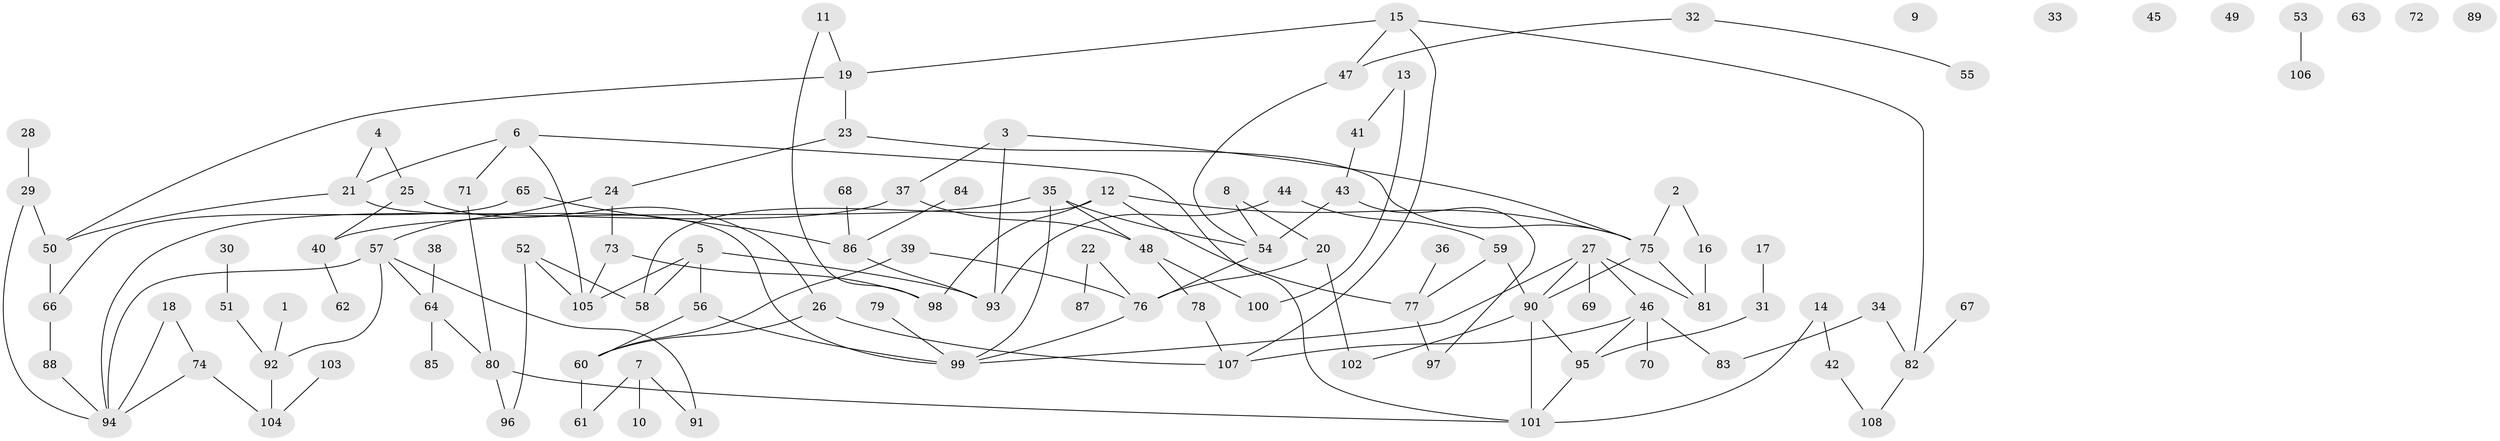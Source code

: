 // Generated by graph-tools (version 1.1) at 2025/00/03/09/25 03:00:40]
// undirected, 108 vertices, 139 edges
graph export_dot {
graph [start="1"]
  node [color=gray90,style=filled];
  1;
  2;
  3;
  4;
  5;
  6;
  7;
  8;
  9;
  10;
  11;
  12;
  13;
  14;
  15;
  16;
  17;
  18;
  19;
  20;
  21;
  22;
  23;
  24;
  25;
  26;
  27;
  28;
  29;
  30;
  31;
  32;
  33;
  34;
  35;
  36;
  37;
  38;
  39;
  40;
  41;
  42;
  43;
  44;
  45;
  46;
  47;
  48;
  49;
  50;
  51;
  52;
  53;
  54;
  55;
  56;
  57;
  58;
  59;
  60;
  61;
  62;
  63;
  64;
  65;
  66;
  67;
  68;
  69;
  70;
  71;
  72;
  73;
  74;
  75;
  76;
  77;
  78;
  79;
  80;
  81;
  82;
  83;
  84;
  85;
  86;
  87;
  88;
  89;
  90;
  91;
  92;
  93;
  94;
  95;
  96;
  97;
  98;
  99;
  100;
  101;
  102;
  103;
  104;
  105;
  106;
  107;
  108;
  1 -- 92;
  2 -- 16;
  2 -- 75;
  3 -- 37;
  3 -- 75;
  3 -- 93;
  4 -- 21;
  4 -- 25;
  5 -- 56;
  5 -- 58;
  5 -- 93;
  5 -- 105;
  6 -- 21;
  6 -- 71;
  6 -- 101;
  6 -- 105;
  7 -- 10;
  7 -- 61;
  7 -- 91;
  8 -- 20;
  8 -- 54;
  11 -- 19;
  11 -- 98;
  12 -- 58;
  12 -- 75;
  12 -- 77;
  12 -- 98;
  13 -- 41;
  13 -- 100;
  14 -- 42;
  14 -- 101;
  15 -- 19;
  15 -- 47;
  15 -- 82;
  15 -- 107;
  16 -- 81;
  17 -- 31;
  18 -- 74;
  18 -- 94;
  19 -- 23;
  19 -- 50;
  20 -- 76;
  20 -- 102;
  21 -- 50;
  21 -- 99;
  22 -- 76;
  22 -- 87;
  23 -- 24;
  23 -- 75;
  24 -- 57;
  24 -- 73;
  25 -- 26;
  25 -- 40;
  26 -- 60;
  26 -- 107;
  27 -- 46;
  27 -- 69;
  27 -- 81;
  27 -- 90;
  27 -- 99;
  28 -- 29;
  29 -- 50;
  29 -- 94;
  30 -- 51;
  31 -- 95;
  32 -- 47;
  32 -- 55;
  34 -- 82;
  34 -- 83;
  35 -- 40;
  35 -- 48;
  35 -- 54;
  35 -- 99;
  36 -- 77;
  37 -- 48;
  37 -- 94;
  38 -- 64;
  39 -- 60;
  39 -- 76;
  40 -- 62;
  41 -- 43;
  42 -- 108;
  43 -- 54;
  43 -- 97;
  44 -- 59;
  44 -- 93;
  46 -- 70;
  46 -- 83;
  46 -- 95;
  46 -- 107;
  47 -- 54;
  48 -- 78;
  48 -- 100;
  50 -- 66;
  51 -- 92;
  52 -- 58;
  52 -- 96;
  52 -- 105;
  53 -- 106;
  54 -- 76;
  56 -- 60;
  56 -- 99;
  57 -- 64;
  57 -- 91;
  57 -- 92;
  57 -- 94;
  59 -- 77;
  59 -- 90;
  60 -- 61;
  64 -- 80;
  64 -- 85;
  65 -- 66;
  65 -- 86;
  66 -- 88;
  67 -- 82;
  68 -- 86;
  71 -- 80;
  73 -- 98;
  73 -- 105;
  74 -- 94;
  74 -- 104;
  75 -- 81;
  75 -- 90;
  76 -- 99;
  77 -- 97;
  78 -- 107;
  79 -- 99;
  80 -- 96;
  80 -- 101;
  82 -- 108;
  84 -- 86;
  86 -- 93;
  88 -- 94;
  90 -- 95;
  90 -- 101;
  90 -- 102;
  92 -- 104;
  95 -- 101;
  103 -- 104;
}
